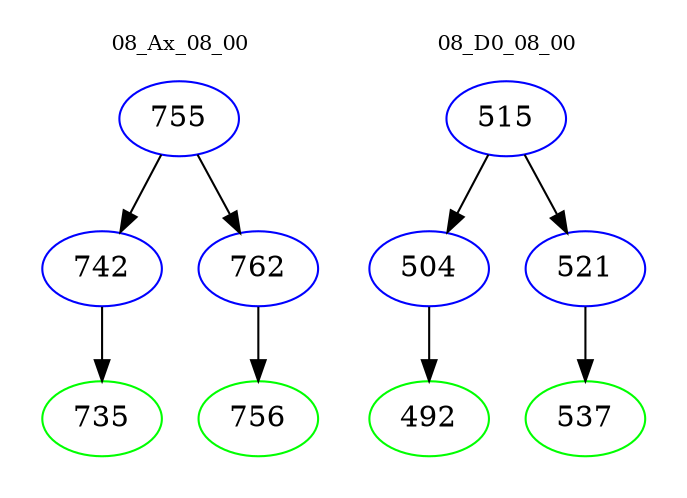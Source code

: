digraph{
subgraph cluster_0 {
color = white
label = "08_Ax_08_00";
fontsize=10;
T0_755 [label="755", color="blue"]
T0_755 -> T0_742 [color="black"]
T0_742 [label="742", color="blue"]
T0_742 -> T0_735 [color="black"]
T0_735 [label="735", color="green"]
T0_755 -> T0_762 [color="black"]
T0_762 [label="762", color="blue"]
T0_762 -> T0_756 [color="black"]
T0_756 [label="756", color="green"]
}
subgraph cluster_1 {
color = white
label = "08_D0_08_00";
fontsize=10;
T1_515 [label="515", color="blue"]
T1_515 -> T1_504 [color="black"]
T1_504 [label="504", color="blue"]
T1_504 -> T1_492 [color="black"]
T1_492 [label="492", color="green"]
T1_515 -> T1_521 [color="black"]
T1_521 [label="521", color="blue"]
T1_521 -> T1_537 [color="black"]
T1_537 [label="537", color="green"]
}
}
